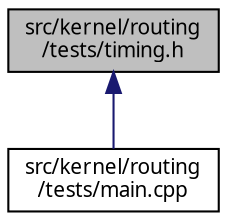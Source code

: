 digraph "src/kernel/routing/tests/timing.h"
{
  edge [fontname="Sans",fontsize="10",labelfontname="Sans",labelfontsize="10"];
  node [fontname="Sans",fontsize="10",shape=record];
  Node25 [label="src/kernel/routing\l/tests/timing.h",height=0.2,width=0.4,color="black", fillcolor="grey75", style="filled", fontcolor="black"];
  Node25 -> Node26 [dir="back",color="midnightblue",fontsize="10",style="solid",fontname="Sans"];
  Node26 [label="src/kernel/routing\l/tests/main.cpp",height=0.2,width=0.4,color="black", fillcolor="white", style="filled",URL="$d1/de6/kernel_2routing_2tests_2main_8cpp.html"];
}
